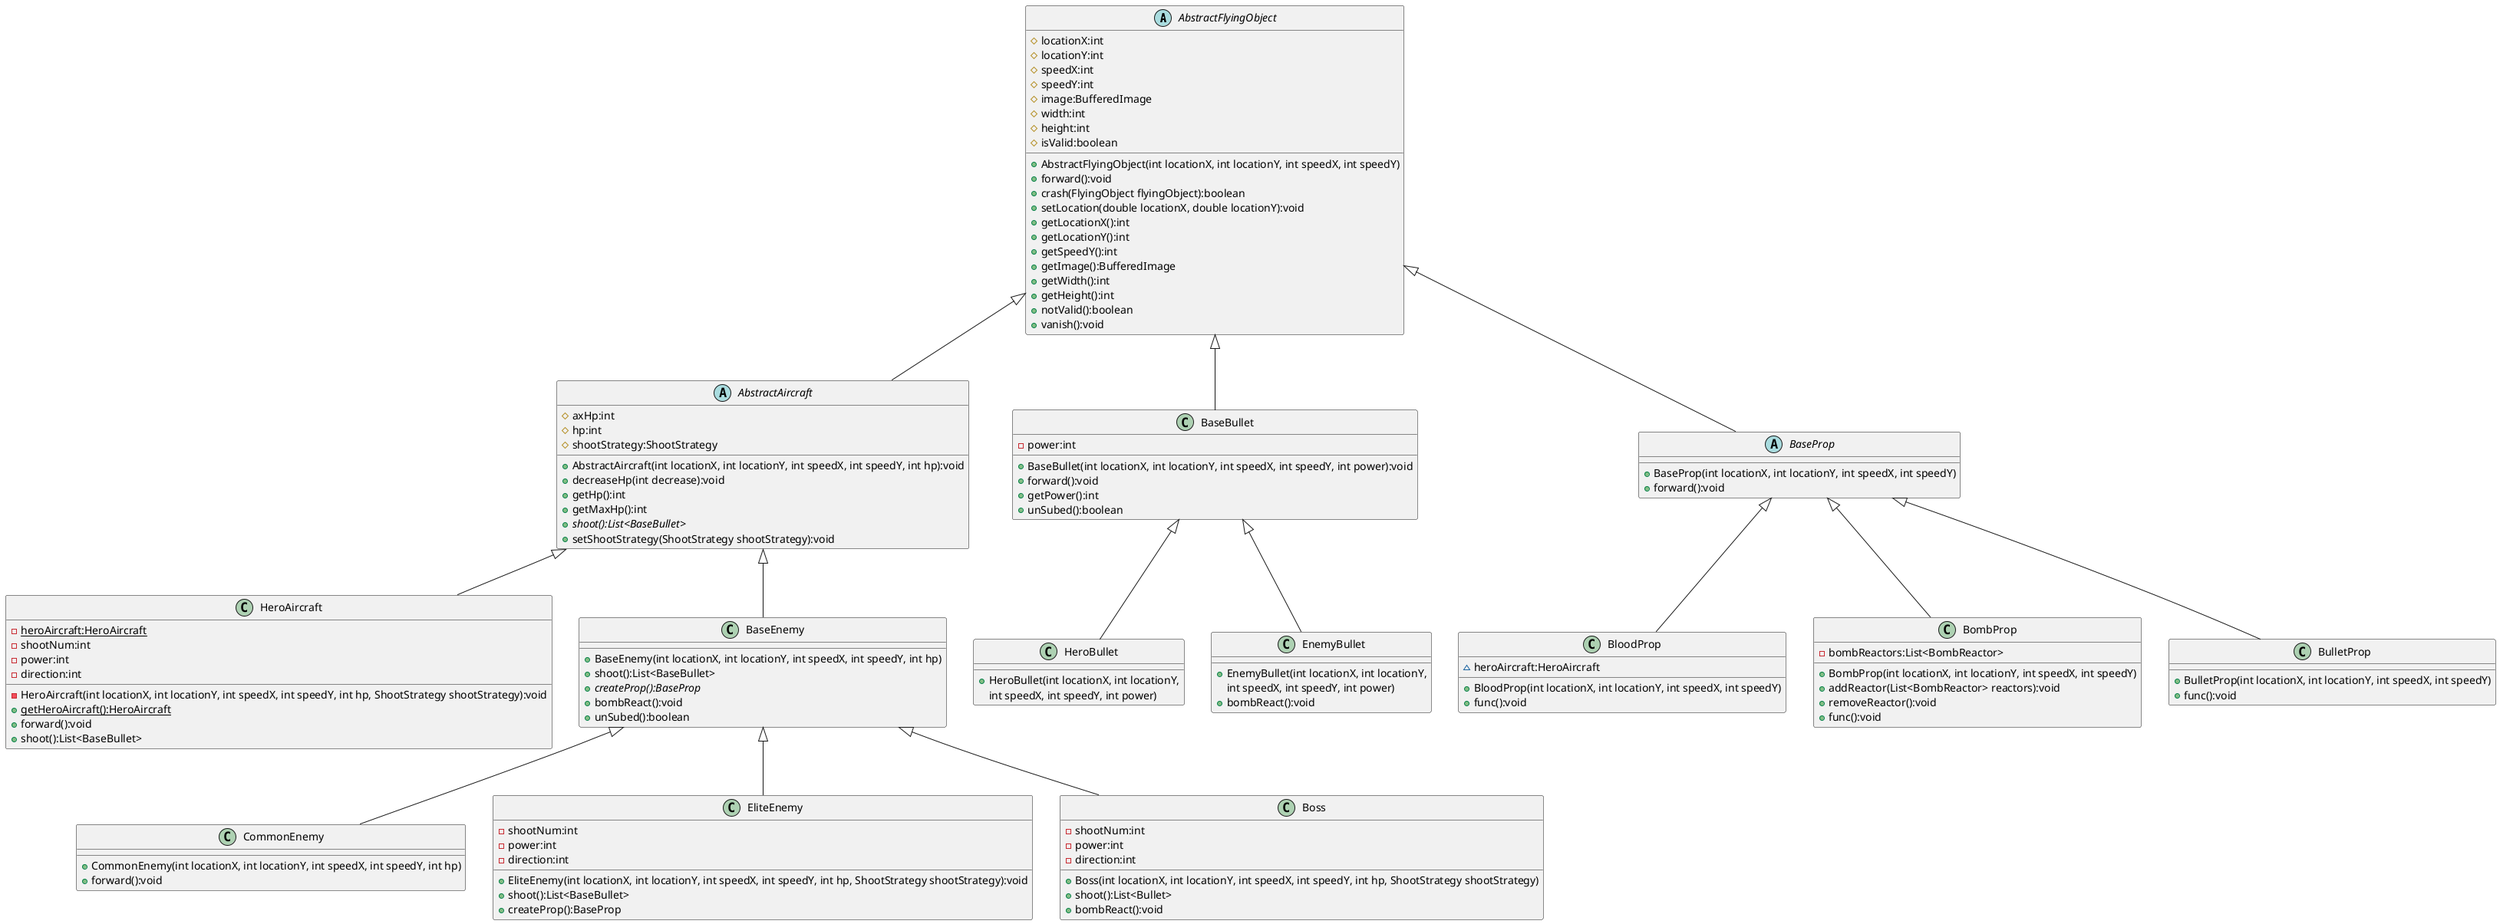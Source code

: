 @startuml
'https://plantuml.com/class-diagram

abstract class AbstractFlyingObject
{
    # locationX:int
    # locationY:int
    # speedX:int
    # speedY:int
    # image:BufferedImage
    # width:int
    # height:int
    # isValid:boolean

    + AbstractFlyingObject(int locationX, int locationY, int speedX, int speedY)
    + forward():void
    + crash(FlyingObject flyingObject):boolean
    + setLocation(double locationX, double locationY):void
    + getLocationX():int
    + getLocationY():int
    + getSpeedY():int
    + getImage():BufferedImage
    + getWidth():int
    + getHeight():int
    + notValid():boolean
    + vanish():void
}

AbstractFlyingObject <|-- AbstractAircraft
abstract class AbstractAircraft
{
	# axHp:int
    # hp:int
    # shootStrategy:ShootStrategy

    + AbstractAircraft(int locationX, int locationY, int speedX, int speedY, int hp):void
    + decreaseHp(int decrease):void
    + getHp():int
    + getMaxHp():int
    + {abstract} shoot():List<BaseBullet>
    + setShootStrategy(ShootStrategy shootStrategy):void
 }

AbstractAircraft <|-- HeroAircraft
class HeroAircraft {
    -{static} heroAircraft:HeroAircraft
    - shootNum:int
    - power:int
    - direction:int

    - HeroAircraft(int locationX, int locationY, int speedX, int speedY, int hp, ShootStrategy shootStrategy):void
    +{static} getHeroAircraft():HeroAircraft
    + forward():void
    + shoot():List<BaseBullet>
}

AbstractAircraft <|-- BaseEnemy
class BaseEnemy {
    + BaseEnemy(int locationX, int locationY, int speedX, int speedY, int hp)
    + shoot():List<BaseBullet>
    + {abstract} createProp():BaseProp
    + bombReact():void
    + unSubed():boolean
}

BaseEnemy <|-- CommonEnemy
class CommonEnemy {
    + CommonEnemy(int locationX, int locationY, int speedX, int speedY, int hp)
    + forward():void
}

BaseEnemy <|-- EliteEnemy
class EliteEnemy {
    - shootNum:int
    - power:int
    - direction:int

    + EliteEnemy(int locationX, int locationY, int speedX, int speedY, int hp, ShootStrategy shootStrategy):void
    + shoot():List<BaseBullet>
    + createProp():BaseProp
}

BaseEnemy <|-- Boss
class Boss {
    - shootNum:int
    - power:int
    - direction:int

    + Boss(int locationX, int locationY, int speedX, int speedY, int hp, ShootStrategy shootStrategy)
    + shoot():List<Bullet>
    + bombReact():void
}

AbstractFlyingObject <|-- BaseBullet
class BaseBullet
{
    - power:int

    + BaseBullet(int locationX, int locationY, int speedX, int speedY, int power):void
    + forward():void
	+ getPower():int
	+ unSubed():boolean
}

BaseBullet <|-- HeroBullet
class HeroBullet {
    + HeroBullet(int locationX, int locationY,
     int speedX, int speedY, int power)
}

BaseBullet <|-- EnemyBullet
class EnemyBullet {
    + EnemyBullet(int locationX, int locationY,
     int speedX, int speedY, int power)
    + bombReact():void
}

AbstractFlyingObject <|-- BaseProp
abstract class BaseProp {
    + BaseProp(int locationX, int locationY, int speedX, int speedY)
    + forward():void
}

BaseProp <|-- BloodProp
class BloodProp {
    ~ heroAircraft:HeroAircraft

    + BloodProp(int locationX, int locationY, int speedX, int speedY)
    + func():void
}

BaseProp <|-- BombProp
class BombProp {
    - bombReactors:List<BombReactor>

    + BombProp(int locationX, int locationY, int speedX, int speedY)
    + addReactor(List<BombReactor> reactors):void
    + removeReactor():void
    + func():void
}

BaseProp <|-- BulletProp
class BulletProp {
    + BulletProp(int locationX, int locationY, int speedX, int speedY)
    + func():void
}


@enduml